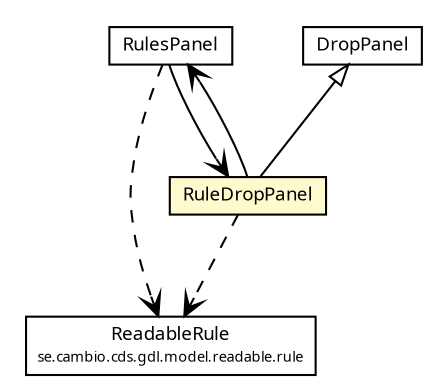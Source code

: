 #!/usr/local/bin/dot
#
# Class diagram 
# Generated by UMLGraph version R5_6 (http://www.umlgraph.org/)
#

digraph G {
	edge [fontname="Trebuchet MS",fontsize=10,labelfontname="Trebuchet MS",labelfontsize=10];
	node [fontname="Trebuchet MS",fontsize=10,shape=plaintext];
	nodesep=0.25;
	ranksep=0.5;
	// se.cambio.cds.gdl.model.readable.rule.ReadableRule
	c288469 [label=<<table title="se.cambio.cds.gdl.model.readable.rule.ReadableRule" border="0" cellborder="1" cellspacing="0" cellpadding="2" port="p" href="../../../model/readable/rule/ReadableRule.html">
		<tr><td><table border="0" cellspacing="0" cellpadding="1">
<tr><td align="center" balign="center"><font face="Trebuchet MS"> ReadableRule </font></td></tr>
<tr><td align="center" balign="center"><font face="Trebuchet MS" point-size="7.0"> se.cambio.cds.gdl.model.readable.rule </font></td></tr>
		</table></td></tr>
		</table>>, URL="../../../model/readable/rule/ReadableRule.html", fontname="Trebuchet MS", fontcolor="black", fontsize=9.0];
	// se.cambio.cds.gdl.editor.view.panels.RulesPanel
	c288656 [label=<<table title="se.cambio.cds.gdl.editor.view.panels.RulesPanel" border="0" cellborder="1" cellspacing="0" cellpadding="2" port="p" href="./RulesPanel.html">
		<tr><td><table border="0" cellspacing="0" cellpadding="1">
<tr><td align="center" balign="center"><font face="Trebuchet MS"> RulesPanel </font></td></tr>
		</table></td></tr>
		</table>>, URL="./RulesPanel.html", fontname="Trebuchet MS", fontcolor="black", fontsize=9.0];
	// se.cambio.cds.gdl.editor.view.panels.RuleDropPanel
	c288659 [label=<<table title="se.cambio.cds.gdl.editor.view.panels.RuleDropPanel" border="0" cellborder="1" cellspacing="0" cellpadding="2" port="p" bgcolor="lemonChiffon" href="./RuleDropPanel.html">
		<tr><td><table border="0" cellspacing="0" cellpadding="1">
<tr><td align="center" balign="center"><font face="Trebuchet MS"> RuleDropPanel </font></td></tr>
		</table></td></tr>
		</table>>, URL="./RuleDropPanel.html", fontname="Trebuchet MS", fontcolor="black", fontsize=9.0];
	// se.cambio.cds.gdl.editor.view.panels.DropPanel
	c288673 [label=<<table title="se.cambio.cds.gdl.editor.view.panels.DropPanel" border="0" cellborder="1" cellspacing="0" cellpadding="2" port="p" href="./DropPanel.html">
		<tr><td><table border="0" cellspacing="0" cellpadding="1">
<tr><td align="center" balign="center"><font face="Trebuchet MS"> DropPanel </font></td></tr>
		</table></td></tr>
		</table>>, URL="./DropPanel.html", fontname="Trebuchet MS", fontcolor="black", fontsize=9.0];
	//se.cambio.cds.gdl.editor.view.panels.RuleDropPanel extends se.cambio.cds.gdl.editor.view.panels.DropPanel
	c288673:p -> c288659:p [dir=back,arrowtail=empty];
	// se.cambio.cds.gdl.editor.view.panels.RulesPanel NAVASSOC se.cambio.cds.gdl.editor.view.panels.RuleDropPanel
	c288656:p -> c288659:p [taillabel="", label="", headlabel="", fontname="Trebuchet MS", fontcolor="black", fontsize=10.0, color="black", arrowhead=open];
	// se.cambio.cds.gdl.editor.view.panels.RuleDropPanel NAVASSOC se.cambio.cds.gdl.editor.view.panels.RulesPanel
	c288659:p -> c288656:p [taillabel="", label="", headlabel="", fontname="Trebuchet MS", fontcolor="black", fontsize=10.0, color="black", arrowhead=open];
	// se.cambio.cds.gdl.editor.view.panels.RulesPanel DEPEND se.cambio.cds.gdl.model.readable.rule.ReadableRule
	c288656:p -> c288469:p [taillabel="", label="", headlabel="", fontname="Trebuchet MS", fontcolor="black", fontsize=10.0, color="black", arrowhead=open, style=dashed];
	// se.cambio.cds.gdl.editor.view.panels.RuleDropPanel DEPEND se.cambio.cds.gdl.model.readable.rule.ReadableRule
	c288659:p -> c288469:p [taillabel="", label="", headlabel="", fontname="Trebuchet MS", fontcolor="black", fontsize=10.0, color="black", arrowhead=open, style=dashed];
}

